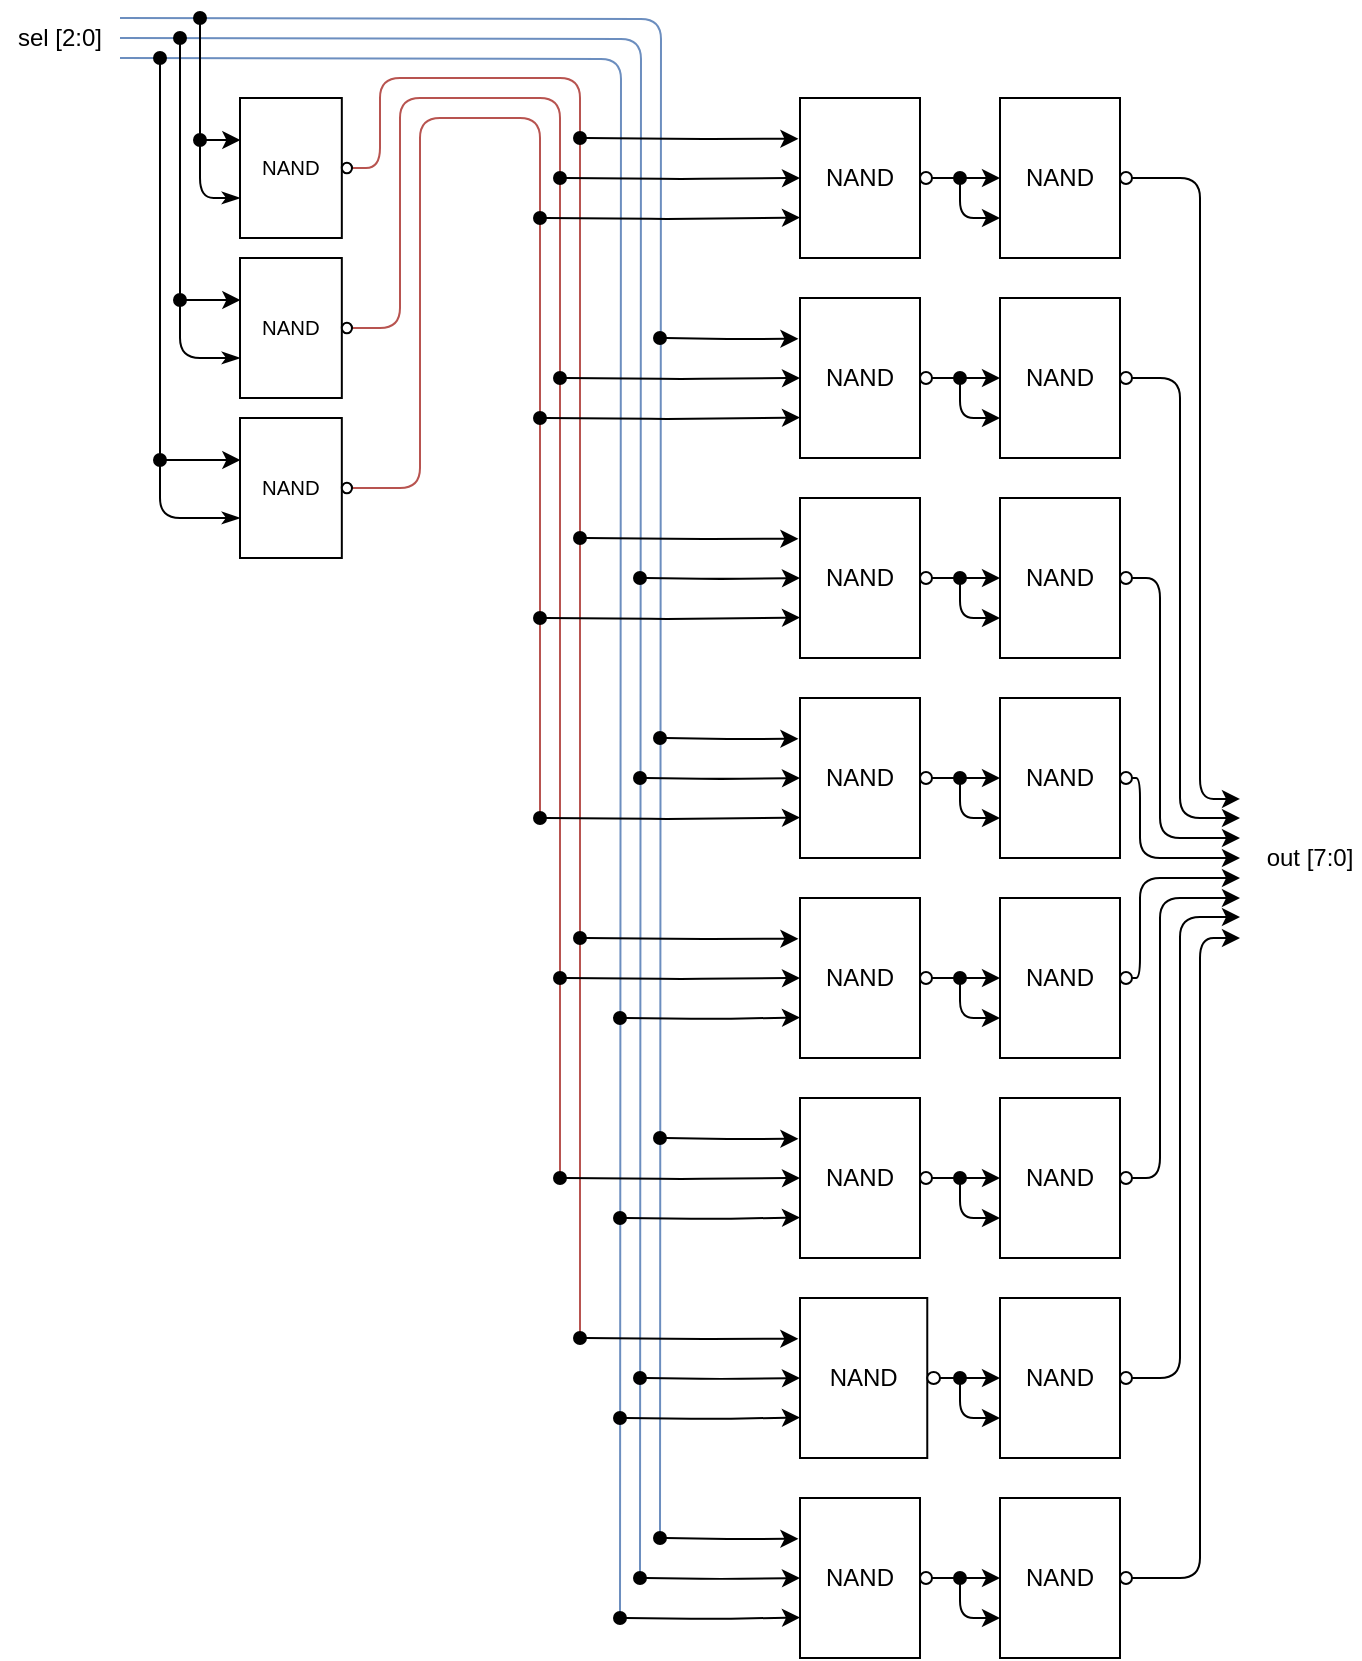 <mxfile version="13.7.7" type="device"><diagram id="KvJ4vhJm0uWfPOQiE7DD" name="Page-1"><mxGraphModel dx="184" dy="104" grid="1" gridSize="10" guides="1" tooltips="1" connect="1" arrows="1" fold="1" page="1" pageScale="1" pageWidth="827" pageHeight="1169" math="0" shadow="0"><root><mxCell id="0"/><mxCell id="1" parent="0"/><mxCell id="Ldr3t5ndQr98RIQ7RGcZ-53" value="" style="endArrow=none;html=1;edgeStyle=orthogonalEdgeStyle;endFill=0;fillColor=#dae8fc;strokeColor=#6c8ebf;" parent="1" edge="1"><mxGeometry width="50" height="50" relative="1" as="geometry"><mxPoint x="150" y="250" as="sourcePoint"/><mxPoint x="410" y="1020" as="targetPoint"/></mxGeometry></mxCell><mxCell id="Ldr3t5ndQr98RIQ7RGcZ-54" value="" style="endArrow=none;html=1;edgeStyle=orthogonalEdgeStyle;rounded=1;endFill=0;fillColor=#dae8fc;strokeColor=#6c8ebf;" parent="1" edge="1"><mxGeometry width="50" height="50" relative="1" as="geometry"><mxPoint x="150" y="240" as="sourcePoint"/><mxPoint x="420" y="1000" as="targetPoint"/></mxGeometry></mxCell><mxCell id="Ldr3t5ndQr98RIQ7RGcZ-55" value="" style="endArrow=none;html=1;edgeStyle=orthogonalEdgeStyle;rounded=1;endFill=0;fillColor=#dae8fc;strokeColor=#6c8ebf;" parent="1" edge="1"><mxGeometry width="50" height="50" relative="1" as="geometry"><mxPoint x="150" y="260" as="sourcePoint"/><mxPoint x="400" y="1040" as="targetPoint"/></mxGeometry></mxCell><mxCell id="Ldr3t5ndQr98RIQ7RGcZ-70" style="edgeStyle=orthogonalEdgeStyle;rounded=1;orthogonalLoop=1;jettySize=auto;html=1;endArrow=none;endFill=0;strokeColor=#b85450;fillColor=#f8cecc;" parent="1" source="Ldr3t5ndQr98RIQ7RGcZ-64" edge="1"><mxGeometry relative="1" as="geometry"><mxPoint x="380" y="900" as="targetPoint"/><Array as="points"><mxPoint x="280" y="315"/><mxPoint x="280" y="270"/><mxPoint x="380" y="270"/></Array></mxGeometry></mxCell><mxCell id="Ldr3t5ndQr98RIQ7RGcZ-71" style="edgeStyle=orthogonalEdgeStyle;rounded=1;orthogonalLoop=1;jettySize=auto;html=1;endArrow=none;endFill=0;strokeColor=#b85450;fillColor=#f8cecc;exitX=1;exitY=0.5;exitDx=0;exitDy=0;exitPerimeter=0;" parent="1" source="Ldr3t5ndQr98RIQ7RGcZ-79" edge="1"><mxGeometry relative="1" as="geometry"><mxPoint x="370" y="820" as="targetPoint"/><mxPoint x="256" y="395" as="sourcePoint"/><Array as="points"><mxPoint x="290" y="395"/><mxPoint x="290" y="280"/><mxPoint x="370" y="280"/></Array></mxGeometry></mxCell><mxCell id="Ldr3t5ndQr98RIQ7RGcZ-72" style="edgeStyle=orthogonalEdgeStyle;rounded=1;orthogonalLoop=1;jettySize=auto;html=1;endArrow=none;endFill=0;strokeColor=#b85450;fillColor=#f8cecc;exitX=1;exitY=0.5;exitDx=0;exitDy=0;exitPerimeter=0;" parent="1" source="Ldr3t5ndQr98RIQ7RGcZ-82" edge="1"><mxGeometry relative="1" as="geometry"><mxPoint x="360" y="640" as="targetPoint"/><mxPoint x="256" y="475" as="sourcePoint"/><Array as="points"><mxPoint x="300" y="475"/><mxPoint x="300" y="290"/><mxPoint x="360" y="290"/></Array></mxGeometry></mxCell><mxCell id="Ldr3t5ndQr98RIQ7RGcZ-46" style="edgeStyle=orthogonalEdgeStyle;orthogonalLoop=1;jettySize=auto;html=1;entryX=0;entryY=0.5;entryDx=0;entryDy=0;entryPerimeter=0;" parent="1" source="Ldr3t5ndQr98RIQ7RGcZ-1" target="Ldr3t5ndQr98RIQ7RGcZ-84" edge="1"><mxGeometry relative="1" as="geometry"><mxPoint x="620" y="320" as="targetPoint"/><Array as="points"/></mxGeometry></mxCell><mxCell id="Ldr3t5ndQr98RIQ7RGcZ-1" value="" style="verticalLabelPosition=bottom;shadow=0;dashed=0;align=center;html=1;verticalAlign=top;shape=mxgraph.electrical.iec_logic_gates.nand;" parent="1" vertex="1"><mxGeometry x="490" y="280" width="66" height="80" as="geometry"/></mxCell><mxCell id="Ldr3t5ndQr98RIQ7RGcZ-3" value="" style="endArrow=classic;html=1;edgeStyle=orthogonalEdgeStyle;entryX=0;entryY=0.5;entryDx=0;entryDy=0;entryPerimeter=0;startArrow=oval;startFill=1;" parent="1" target="Ldr3t5ndQr98RIQ7RGcZ-1" edge="1"><mxGeometry width="50" height="50" relative="1" as="geometry"><mxPoint x="370" y="320" as="sourcePoint"/><mxPoint x="559.996" y="319.41" as="targetPoint"/><Array as="points"/></mxGeometry></mxCell><mxCell id="Ldr3t5ndQr98RIQ7RGcZ-6" value="" style="endArrow=classic;html=1;edgeStyle=orthogonalEdgeStyle;entryX=0;entryY=0.747;entryDx=0;entryDy=0;entryPerimeter=0;startArrow=oval;startFill=1;" parent="1" target="Ldr3t5ndQr98RIQ7RGcZ-1" edge="1"><mxGeometry width="50" height="50" relative="1" as="geometry"><mxPoint x="360" y="340" as="sourcePoint"/><mxPoint x="507" y="340" as="targetPoint"/><Array as="points"/></mxGeometry></mxCell><mxCell id="Ldr3t5ndQr98RIQ7RGcZ-9" value="" style="endArrow=classic;html=1;entryX=-0.012;entryY=0.255;entryDx=0;entryDy=0;entryPerimeter=0;edgeStyle=orthogonalEdgeStyle;startArrow=oval;startFill=1;" parent="1" target="Ldr3t5ndQr98RIQ7RGcZ-1" edge="1"><mxGeometry width="50" height="50" relative="1" as="geometry"><mxPoint x="380" y="300" as="sourcePoint"/><mxPoint x="550" y="320" as="targetPoint"/></mxGeometry></mxCell><mxCell id="Ldr3t5ndQr98RIQ7RGcZ-10" value="" style="verticalLabelPosition=bottom;shadow=0;dashed=0;align=center;html=1;verticalAlign=top;shape=mxgraph.electrical.iec_logic_gates.nand;" parent="1" vertex="1"><mxGeometry x="490" y="380" width="66" height="80" as="geometry"/></mxCell><mxCell id="Ldr3t5ndQr98RIQ7RGcZ-11" value="" style="endArrow=classic;html=1;edgeStyle=orthogonalEdgeStyle;entryX=0;entryY=0.5;entryDx=0;entryDy=0;entryPerimeter=0;startArrow=oval;startFill=1;" parent="1" target="Ldr3t5ndQr98RIQ7RGcZ-10" edge="1"><mxGeometry width="50" height="50" relative="1" as="geometry"><mxPoint x="370" y="420" as="sourcePoint"/><mxPoint x="559.996" y="419.41" as="targetPoint"/><Array as="points"/></mxGeometry></mxCell><mxCell id="Ldr3t5ndQr98RIQ7RGcZ-12" value="" style="endArrow=classic;html=1;edgeStyle=orthogonalEdgeStyle;entryX=0;entryY=0.747;entryDx=0;entryDy=0;entryPerimeter=0;startArrow=oval;startFill=1;" parent="1" target="Ldr3t5ndQr98RIQ7RGcZ-10" edge="1"><mxGeometry width="50" height="50" relative="1" as="geometry"><mxPoint x="360" y="440" as="sourcePoint"/><mxPoint x="507" y="440" as="targetPoint"/><Array as="points"/></mxGeometry></mxCell><mxCell id="Ldr3t5ndQr98RIQ7RGcZ-13" value="" style="endArrow=classic;html=1;entryX=-0.012;entryY=0.255;entryDx=0;entryDy=0;entryPerimeter=0;edgeStyle=orthogonalEdgeStyle;startArrow=oval;startFill=1;" parent="1" target="Ldr3t5ndQr98RIQ7RGcZ-10" edge="1"><mxGeometry width="50" height="50" relative="1" as="geometry"><mxPoint x="420" y="400" as="sourcePoint"/><mxPoint x="550" y="420" as="targetPoint"/></mxGeometry></mxCell><mxCell id="Ldr3t5ndQr98RIQ7RGcZ-14" value="" style="verticalLabelPosition=bottom;shadow=0;dashed=0;align=center;html=1;verticalAlign=top;shape=mxgraph.electrical.iec_logic_gates.nand;" parent="1" vertex="1"><mxGeometry x="490" y="480" width="66" height="80" as="geometry"/></mxCell><mxCell id="Ldr3t5ndQr98RIQ7RGcZ-15" value="" style="endArrow=classic;html=1;edgeStyle=orthogonalEdgeStyle;entryX=0;entryY=0.5;entryDx=0;entryDy=0;entryPerimeter=0;startArrow=oval;startFill=1;" parent="1" target="Ldr3t5ndQr98RIQ7RGcZ-14" edge="1"><mxGeometry width="50" height="50" relative="1" as="geometry"><mxPoint x="410" y="520" as="sourcePoint"/><mxPoint x="559.996" y="519.41" as="targetPoint"/><Array as="points"/></mxGeometry></mxCell><mxCell id="Ldr3t5ndQr98RIQ7RGcZ-16" value="" style="endArrow=classic;html=1;edgeStyle=orthogonalEdgeStyle;entryX=0;entryY=0.747;entryDx=0;entryDy=0;entryPerimeter=0;startArrow=oval;startFill=1;" parent="1" target="Ldr3t5ndQr98RIQ7RGcZ-14" edge="1"><mxGeometry width="50" height="50" relative="1" as="geometry"><mxPoint x="360" y="540" as="sourcePoint"/><mxPoint x="507" y="540" as="targetPoint"/><Array as="points"/></mxGeometry></mxCell><mxCell id="Ldr3t5ndQr98RIQ7RGcZ-17" value="" style="endArrow=classic;html=1;entryX=-0.012;entryY=0.255;entryDx=0;entryDy=0;entryPerimeter=0;edgeStyle=orthogonalEdgeStyle;startArrow=oval;startFill=1;" parent="1" target="Ldr3t5ndQr98RIQ7RGcZ-14" edge="1"><mxGeometry width="50" height="50" relative="1" as="geometry"><mxPoint x="380" y="500" as="sourcePoint"/><mxPoint x="550" y="520" as="targetPoint"/></mxGeometry></mxCell><mxCell id="Ldr3t5ndQr98RIQ7RGcZ-18" value="" style="verticalLabelPosition=bottom;shadow=0;dashed=0;align=center;html=1;verticalAlign=top;shape=mxgraph.electrical.iec_logic_gates.nand;" parent="1" vertex="1"><mxGeometry x="490" y="580" width="66" height="80" as="geometry"/></mxCell><mxCell id="Ldr3t5ndQr98RIQ7RGcZ-19" value="" style="endArrow=classic;html=1;edgeStyle=orthogonalEdgeStyle;entryX=0;entryY=0.5;entryDx=0;entryDy=0;entryPerimeter=0;startArrow=oval;startFill=1;" parent="1" target="Ldr3t5ndQr98RIQ7RGcZ-18" edge="1"><mxGeometry width="50" height="50" relative="1" as="geometry"><mxPoint x="410" y="620" as="sourcePoint"/><mxPoint x="559.996" y="619.41" as="targetPoint"/><Array as="points"/></mxGeometry></mxCell><mxCell id="Ldr3t5ndQr98RIQ7RGcZ-20" value="" style="endArrow=classic;html=1;edgeStyle=orthogonalEdgeStyle;entryX=0;entryY=0.747;entryDx=0;entryDy=0;entryPerimeter=0;startArrow=oval;startFill=1;" parent="1" target="Ldr3t5ndQr98RIQ7RGcZ-18" edge="1"><mxGeometry width="50" height="50" relative="1" as="geometry"><mxPoint x="360" y="640" as="sourcePoint"/><mxPoint x="507" y="640" as="targetPoint"/><Array as="points"/></mxGeometry></mxCell><mxCell id="Ldr3t5ndQr98RIQ7RGcZ-21" value="" style="endArrow=classic;html=1;entryX=-0.012;entryY=0.255;entryDx=0;entryDy=0;entryPerimeter=0;edgeStyle=orthogonalEdgeStyle;startArrow=oval;startFill=1;" parent="1" target="Ldr3t5ndQr98RIQ7RGcZ-18" edge="1"><mxGeometry width="50" height="50" relative="1" as="geometry"><mxPoint x="420" y="600" as="sourcePoint"/><mxPoint x="550" y="620" as="targetPoint"/></mxGeometry></mxCell><mxCell id="Ldr3t5ndQr98RIQ7RGcZ-26" value="" style="verticalLabelPosition=bottom;shadow=0;dashed=0;align=center;html=1;verticalAlign=top;shape=mxgraph.electrical.iec_logic_gates.nand;" parent="1" vertex="1"><mxGeometry x="490" y="680" width="66" height="80" as="geometry"/></mxCell><mxCell id="Ldr3t5ndQr98RIQ7RGcZ-27" value="" style="endArrow=classic;html=1;edgeStyle=orthogonalEdgeStyle;entryX=0;entryY=0.5;entryDx=0;entryDy=0;entryPerimeter=0;startArrow=oval;startFill=1;" parent="1" target="Ldr3t5ndQr98RIQ7RGcZ-26" edge="1"><mxGeometry width="50" height="50" relative="1" as="geometry"><mxPoint x="370" y="720" as="sourcePoint"/><mxPoint x="559.996" y="719.41" as="targetPoint"/><Array as="points"/></mxGeometry></mxCell><mxCell id="Ldr3t5ndQr98RIQ7RGcZ-28" value="" style="endArrow=classic;html=1;edgeStyle=orthogonalEdgeStyle;entryX=0;entryY=0.747;entryDx=0;entryDy=0;entryPerimeter=0;startArrow=oval;startFill=1;" parent="1" target="Ldr3t5ndQr98RIQ7RGcZ-26" edge="1"><mxGeometry width="50" height="50" relative="1" as="geometry"><mxPoint x="400" y="740" as="sourcePoint"/><mxPoint x="507" y="740" as="targetPoint"/><Array as="points"/></mxGeometry></mxCell><mxCell id="Ldr3t5ndQr98RIQ7RGcZ-29" value="" style="endArrow=classic;html=1;entryX=-0.012;entryY=0.255;entryDx=0;entryDy=0;entryPerimeter=0;edgeStyle=orthogonalEdgeStyle;startArrow=oval;startFill=1;" parent="1" target="Ldr3t5ndQr98RIQ7RGcZ-26" edge="1"><mxGeometry width="50" height="50" relative="1" as="geometry"><mxPoint x="380" y="700" as="sourcePoint"/><mxPoint x="550" y="720" as="targetPoint"/></mxGeometry></mxCell><mxCell id="Ldr3t5ndQr98RIQ7RGcZ-30" value="" style="verticalLabelPosition=bottom;shadow=0;dashed=0;align=center;html=1;verticalAlign=top;shape=mxgraph.electrical.iec_logic_gates.nand;" parent="1" vertex="1"><mxGeometry x="490" y="780" width="66" height="80" as="geometry"/></mxCell><mxCell id="Ldr3t5ndQr98RIQ7RGcZ-31" value="" style="endArrow=classic;html=1;edgeStyle=orthogonalEdgeStyle;entryX=0;entryY=0.5;entryDx=0;entryDy=0;entryPerimeter=0;startArrow=oval;startFill=1;" parent="1" target="Ldr3t5ndQr98RIQ7RGcZ-30" edge="1"><mxGeometry width="50" height="50" relative="1" as="geometry"><mxPoint x="370" y="820" as="sourcePoint"/><mxPoint x="559.996" y="819.41" as="targetPoint"/><Array as="points"/></mxGeometry></mxCell><mxCell id="Ldr3t5ndQr98RIQ7RGcZ-32" value="" style="endArrow=classic;html=1;edgeStyle=orthogonalEdgeStyle;entryX=0;entryY=0.747;entryDx=0;entryDy=0;entryPerimeter=0;startArrow=oval;startFill=1;" parent="1" target="Ldr3t5ndQr98RIQ7RGcZ-30" edge="1"><mxGeometry width="50" height="50" relative="1" as="geometry"><mxPoint x="400" y="840" as="sourcePoint"/><mxPoint x="507" y="840" as="targetPoint"/><Array as="points"/></mxGeometry></mxCell><mxCell id="Ldr3t5ndQr98RIQ7RGcZ-33" value="" style="endArrow=classic;html=1;entryX=-0.012;entryY=0.255;entryDx=0;entryDy=0;entryPerimeter=0;edgeStyle=orthogonalEdgeStyle;startArrow=oval;startFill=1;" parent="1" target="Ldr3t5ndQr98RIQ7RGcZ-30" edge="1"><mxGeometry width="50" height="50" relative="1" as="geometry"><mxPoint x="420" y="800" as="sourcePoint"/><mxPoint x="550" y="820" as="targetPoint"/></mxGeometry></mxCell><mxCell id="Ldr3t5ndQr98RIQ7RGcZ-34" value="" style="verticalLabelPosition=bottom;shadow=0;dashed=0;align=center;html=1;verticalAlign=top;shape=mxgraph.electrical.iec_logic_gates.nand;" parent="1" vertex="1"><mxGeometry x="490" y="880" width="70" height="80" as="geometry"/></mxCell><mxCell id="Ldr3t5ndQr98RIQ7RGcZ-35" value="" style="endArrow=classic;html=1;edgeStyle=orthogonalEdgeStyle;entryX=0;entryY=0.5;entryDx=0;entryDy=0;entryPerimeter=0;startArrow=oval;startFill=1;" parent="1" target="Ldr3t5ndQr98RIQ7RGcZ-34" edge="1"><mxGeometry width="50" height="50" relative="1" as="geometry"><mxPoint x="410" y="920" as="sourcePoint"/><mxPoint x="559.996" y="919.41" as="targetPoint"/><Array as="points"/></mxGeometry></mxCell><mxCell id="Ldr3t5ndQr98RIQ7RGcZ-36" value="" style="endArrow=classic;html=1;edgeStyle=orthogonalEdgeStyle;entryX=0;entryY=0.747;entryDx=0;entryDy=0;entryPerimeter=0;startArrow=oval;startFill=1;" parent="1" target="Ldr3t5ndQr98RIQ7RGcZ-34" edge="1"><mxGeometry width="50" height="50" relative="1" as="geometry"><mxPoint x="400" y="940" as="sourcePoint"/><mxPoint x="507" y="940" as="targetPoint"/><Array as="points"/></mxGeometry></mxCell><mxCell id="Ldr3t5ndQr98RIQ7RGcZ-37" value="" style="endArrow=classic;html=1;entryX=-0.012;entryY=0.255;entryDx=0;entryDy=0;entryPerimeter=0;edgeStyle=orthogonalEdgeStyle;startArrow=oval;startFill=1;" parent="1" target="Ldr3t5ndQr98RIQ7RGcZ-34" edge="1"><mxGeometry width="50" height="50" relative="1" as="geometry"><mxPoint x="380" y="900" as="sourcePoint"/><mxPoint x="550" y="920" as="targetPoint"/></mxGeometry></mxCell><mxCell id="Ldr3t5ndQr98RIQ7RGcZ-38" value="" style="verticalLabelPosition=bottom;shadow=0;dashed=0;align=center;html=1;verticalAlign=top;shape=mxgraph.electrical.iec_logic_gates.nand;" parent="1" vertex="1"><mxGeometry x="490" y="980" width="66" height="80" as="geometry"/></mxCell><mxCell id="Ldr3t5ndQr98RIQ7RGcZ-39" value="" style="endArrow=classic;html=1;edgeStyle=orthogonalEdgeStyle;entryX=0;entryY=0.5;entryDx=0;entryDy=0;entryPerimeter=0;startArrow=oval;startFill=1;" parent="1" target="Ldr3t5ndQr98RIQ7RGcZ-38" edge="1"><mxGeometry width="50" height="50" relative="1" as="geometry"><mxPoint x="410" y="1020" as="sourcePoint"/><mxPoint x="559.996" y="1019.41" as="targetPoint"/><Array as="points"/></mxGeometry></mxCell><mxCell id="Ldr3t5ndQr98RIQ7RGcZ-40" value="" style="endArrow=classic;html=1;edgeStyle=orthogonalEdgeStyle;entryX=0;entryY=0.747;entryDx=0;entryDy=0;entryPerimeter=0;startArrow=oval;startFill=1;" parent="1" target="Ldr3t5ndQr98RIQ7RGcZ-38" edge="1"><mxGeometry width="50" height="50" relative="1" as="geometry"><mxPoint x="400" y="1040" as="sourcePoint"/><mxPoint x="507" y="1040" as="targetPoint"/><Array as="points"/></mxGeometry></mxCell><mxCell id="Ldr3t5ndQr98RIQ7RGcZ-41" value="" style="endArrow=classic;html=1;entryX=-0.012;entryY=0.255;entryDx=0;entryDy=0;entryPerimeter=0;edgeStyle=orthogonalEdgeStyle;startArrow=oval;startFill=1;" parent="1" target="Ldr3t5ndQr98RIQ7RGcZ-38" edge="1"><mxGeometry width="50" height="50" relative="1" as="geometry"><mxPoint x="420" y="1000" as="sourcePoint"/><mxPoint x="550" y="1020" as="targetPoint"/></mxGeometry></mxCell><mxCell id="Ldr3t5ndQr98RIQ7RGcZ-65" style="edgeStyle=orthogonalEdgeStyle;rounded=1;orthogonalLoop=1;jettySize=auto;html=1;endArrow=classicThin;endFill=1;strokeColor=#000000;startArrow=oval;startFill=1;entryX=0;entryY=0.714;entryDx=0;entryDy=0;entryPerimeter=0;" parent="1" target="Ldr3t5ndQr98RIQ7RGcZ-64" edge="1"><mxGeometry relative="1" as="geometry"><mxPoint x="190" y="240" as="sourcePoint"/><Array as="points"><mxPoint x="190" y="330"/></Array></mxGeometry></mxCell><mxCell id="Ldr3t5ndQr98RIQ7RGcZ-64" value="" style="verticalLabelPosition=bottom;shadow=0;dashed=0;align=center;html=1;verticalAlign=top;shape=mxgraph.electrical.iec_logic_gates.nand;" parent="1" vertex="1"><mxGeometry x="210" y="280" width="56" height="70" as="geometry"/></mxCell><mxCell id="Ldr3t5ndQr98RIQ7RGcZ-75" value="sel [2:0]" style="text;html=1;strokeColor=none;fillColor=none;align=center;verticalAlign=middle;whiteSpace=wrap;rounded=0;" parent="1" vertex="1"><mxGeometry x="90" y="240" width="60" height="20" as="geometry"/></mxCell><mxCell id="Ldr3t5ndQr98RIQ7RGcZ-77" value="" style="endArrow=classic;html=1;startArrow=oval;startFill=1;edgeStyle=orthogonalEdgeStyle;entryX=0.003;entryY=0.3;entryDx=0;entryDy=0;entryPerimeter=0;fillColor=#f5f5f5;endFill=1;" parent="1" target="Ldr3t5ndQr98RIQ7RGcZ-64" edge="1"><mxGeometry width="50" height="50" relative="1" as="geometry"><mxPoint x="190" y="301" as="sourcePoint"/><mxPoint x="320" y="340" as="targetPoint"/><Array as="points"><mxPoint x="200" y="301"/><mxPoint x="200" y="301"/></Array></mxGeometry></mxCell><mxCell id="Ldr3t5ndQr98RIQ7RGcZ-78" style="edgeStyle=orthogonalEdgeStyle;rounded=1;orthogonalLoop=1;jettySize=auto;html=1;endArrow=classicThin;endFill=1;strokeColor=#000000;startArrow=oval;startFill=1;entryX=0;entryY=0.714;entryDx=0;entryDy=0;entryPerimeter=0;" parent="1" target="Ldr3t5ndQr98RIQ7RGcZ-79" edge="1"><mxGeometry relative="1" as="geometry"><mxPoint x="180" y="250" as="sourcePoint"/><Array as="points"><mxPoint x="180" y="320"/><mxPoint x="180" y="410"/></Array></mxGeometry></mxCell><mxCell id="Ldr3t5ndQr98RIQ7RGcZ-79" value="" style="verticalLabelPosition=bottom;shadow=0;dashed=0;align=center;html=1;verticalAlign=top;shape=mxgraph.electrical.iec_logic_gates.nand;" parent="1" vertex="1"><mxGeometry x="210" y="360" width="56" height="70" as="geometry"/></mxCell><mxCell id="Ldr3t5ndQr98RIQ7RGcZ-80" value="" style="endArrow=classic;html=1;startArrow=oval;startFill=1;edgeStyle=orthogonalEdgeStyle;entryX=0.003;entryY=0.3;entryDx=0;entryDy=0;entryPerimeter=0;fillColor=#f5f5f5;" parent="1" target="Ldr3t5ndQr98RIQ7RGcZ-79" edge="1"><mxGeometry width="50" height="50" relative="1" as="geometry"><mxPoint x="180" y="381" as="sourcePoint"/><mxPoint x="320" y="420" as="targetPoint"/><Array as="points"><mxPoint x="200" y="381"/><mxPoint x="200" y="381"/></Array></mxGeometry></mxCell><mxCell id="Ldr3t5ndQr98RIQ7RGcZ-81" style="edgeStyle=orthogonalEdgeStyle;rounded=1;orthogonalLoop=1;jettySize=auto;html=1;endArrow=classicThin;endFill=1;strokeColor=#000000;startArrow=oval;startFill=1;entryX=0;entryY=0.714;entryDx=0;entryDy=0;entryPerimeter=0;" parent="1" target="Ldr3t5ndQr98RIQ7RGcZ-82" edge="1"><mxGeometry relative="1" as="geometry"><mxPoint x="170" y="260" as="sourcePoint"/><Array as="points"><mxPoint x="170" y="490"/></Array></mxGeometry></mxCell><mxCell id="Ldr3t5ndQr98RIQ7RGcZ-82" value="" style="verticalLabelPosition=bottom;shadow=0;dashed=0;align=center;html=1;verticalAlign=top;shape=mxgraph.electrical.iec_logic_gates.nand;" parent="1" vertex="1"><mxGeometry x="210" y="440" width="56" height="70" as="geometry"/></mxCell><mxCell id="Ldr3t5ndQr98RIQ7RGcZ-83" value="" style="endArrow=classic;html=1;startArrow=oval;startFill=1;edgeStyle=orthogonalEdgeStyle;entryX=0.003;entryY=0.3;entryDx=0;entryDy=0;entryPerimeter=0;fillColor=#f5f5f5;" parent="1" target="Ldr3t5ndQr98RIQ7RGcZ-82" edge="1"><mxGeometry width="50" height="50" relative="1" as="geometry"><mxPoint x="170" y="461" as="sourcePoint"/><mxPoint x="300" y="500" as="targetPoint"/><Array as="points"><mxPoint x="180" y="461"/><mxPoint x="180" y="461"/></Array></mxGeometry></mxCell><mxCell id="Ldr3t5ndQr98RIQ7RGcZ-120" style="edgeStyle=orthogonalEdgeStyle;rounded=1;orthogonalLoop=1;jettySize=auto;html=1;startArrow=none;startFill=0;endArrow=classic;endFill=1;strokeColor=#000000;" parent="1" source="Ldr3t5ndQr98RIQ7RGcZ-84" edge="1"><mxGeometry relative="1" as="geometry"><mxPoint x="710" y="630.465" as="targetPoint"/><Array as="points"><mxPoint x="690" y="320"/><mxPoint x="690" y="631"/></Array></mxGeometry></mxCell><mxCell id="Ldr3t5ndQr98RIQ7RGcZ-84" value="" style="verticalLabelPosition=bottom;shadow=0;dashed=0;align=center;html=1;verticalAlign=top;shape=mxgraph.electrical.iec_logic_gates.nand;" parent="1" vertex="1"><mxGeometry x="590" y="280" width="66" height="80" as="geometry"/></mxCell><mxCell id="Ldr3t5ndQr98RIQ7RGcZ-92" value="" style="endArrow=classic;html=1;strokeColor=#000000;edgeStyle=orthogonalEdgeStyle;startArrow=oval;startFill=1;entryX=0;entryY=0.75;entryDx=0;entryDy=0;entryPerimeter=0;" parent="1" target="Ldr3t5ndQr98RIQ7RGcZ-84" edge="1"><mxGeometry width="50" height="50" relative="1" as="geometry"><mxPoint x="570" y="320" as="sourcePoint"/><mxPoint x="610" y="350" as="targetPoint"/><Array as="points"><mxPoint x="570" y="340"/></Array></mxGeometry></mxCell><mxCell id="Ldr3t5ndQr98RIQ7RGcZ-95" style="edgeStyle=orthogonalEdgeStyle;orthogonalLoop=1;jettySize=auto;html=1;entryX=0;entryY=0.5;entryDx=0;entryDy=0;entryPerimeter=0;" parent="1" source="Ldr3t5ndQr98RIQ7RGcZ-10" target="Ldr3t5ndQr98RIQ7RGcZ-96" edge="1"><mxGeometry relative="1" as="geometry"><mxPoint x="620" y="420" as="targetPoint"/><mxPoint x="556" y="420" as="sourcePoint"/><Array as="points"/></mxGeometry></mxCell><mxCell id="Ldr3t5ndQr98RIQ7RGcZ-119" style="edgeStyle=orthogonalEdgeStyle;rounded=1;orthogonalLoop=1;jettySize=auto;html=1;startArrow=none;startFill=0;endArrow=classic;endFill=1;strokeColor=#000000;" parent="1" source="Ldr3t5ndQr98RIQ7RGcZ-96" edge="1"><mxGeometry relative="1" as="geometry"><mxPoint x="710" y="640" as="targetPoint"/><Array as="points"><mxPoint x="680" y="420"/><mxPoint x="680" y="640"/></Array></mxGeometry></mxCell><mxCell id="Ldr3t5ndQr98RIQ7RGcZ-96" value="" style="verticalLabelPosition=bottom;shadow=0;dashed=0;align=center;html=1;verticalAlign=top;shape=mxgraph.electrical.iec_logic_gates.nand;" parent="1" vertex="1"><mxGeometry x="590" y="380" width="66" height="80" as="geometry"/></mxCell><mxCell id="Ldr3t5ndQr98RIQ7RGcZ-97" value="" style="endArrow=classic;html=1;strokeColor=#000000;edgeStyle=orthogonalEdgeStyle;startArrow=oval;startFill=1;entryX=0;entryY=0.75;entryDx=0;entryDy=0;entryPerimeter=0;" parent="1" target="Ldr3t5ndQr98RIQ7RGcZ-96" edge="1"><mxGeometry width="50" height="50" relative="1" as="geometry"><mxPoint x="570" y="420" as="sourcePoint"/><mxPoint x="610" y="450" as="targetPoint"/><Array as="points"><mxPoint x="570" y="440"/></Array></mxGeometry></mxCell><mxCell id="Ldr3t5ndQr98RIQ7RGcZ-98" style="edgeStyle=orthogonalEdgeStyle;orthogonalLoop=1;jettySize=auto;html=1;entryX=0;entryY=0.5;entryDx=0;entryDy=0;entryPerimeter=0;" parent="1" source="Ldr3t5ndQr98RIQ7RGcZ-14" target="Ldr3t5ndQr98RIQ7RGcZ-99" edge="1"><mxGeometry relative="1" as="geometry"><mxPoint x="620" y="520" as="targetPoint"/><mxPoint x="556" y="520" as="sourcePoint"/><Array as="points"/></mxGeometry></mxCell><mxCell id="Ldr3t5ndQr98RIQ7RGcZ-118" style="edgeStyle=orthogonalEdgeStyle;rounded=1;orthogonalLoop=1;jettySize=auto;html=1;startArrow=none;startFill=0;endArrow=classic;endFill=1;strokeColor=#000000;" parent="1" source="Ldr3t5ndQr98RIQ7RGcZ-99" edge="1"><mxGeometry relative="1" as="geometry"><mxPoint x="710" y="650" as="targetPoint"/><Array as="points"><mxPoint x="670" y="520"/><mxPoint x="670" y="650"/></Array></mxGeometry></mxCell><mxCell id="Ldr3t5ndQr98RIQ7RGcZ-99" value="" style="verticalLabelPosition=bottom;shadow=0;dashed=0;align=center;html=1;verticalAlign=top;shape=mxgraph.electrical.iec_logic_gates.nand;" parent="1" vertex="1"><mxGeometry x="590" y="480" width="66" height="80" as="geometry"/></mxCell><mxCell id="Ldr3t5ndQr98RIQ7RGcZ-100" value="" style="endArrow=classic;html=1;strokeColor=#000000;edgeStyle=orthogonalEdgeStyle;startArrow=oval;startFill=1;entryX=0;entryY=0.75;entryDx=0;entryDy=0;entryPerimeter=0;" parent="1" target="Ldr3t5ndQr98RIQ7RGcZ-99" edge="1"><mxGeometry width="50" height="50" relative="1" as="geometry"><mxPoint x="570" y="520" as="sourcePoint"/><mxPoint x="610" y="550" as="targetPoint"/><Array as="points"><mxPoint x="570" y="540"/></Array></mxGeometry></mxCell><mxCell id="Ldr3t5ndQr98RIQ7RGcZ-101" style="edgeStyle=orthogonalEdgeStyle;orthogonalLoop=1;jettySize=auto;html=1;entryX=0;entryY=0.5;entryDx=0;entryDy=0;entryPerimeter=0;" parent="1" source="Ldr3t5ndQr98RIQ7RGcZ-18" target="Ldr3t5ndQr98RIQ7RGcZ-102" edge="1"><mxGeometry relative="1" as="geometry"><mxPoint x="620" y="620" as="targetPoint"/><mxPoint x="556" y="620" as="sourcePoint"/><Array as="points"/></mxGeometry></mxCell><mxCell id="Ldr3t5ndQr98RIQ7RGcZ-117" style="edgeStyle=orthogonalEdgeStyle;rounded=1;orthogonalLoop=1;jettySize=auto;html=1;startArrow=none;startFill=0;endArrow=classic;endFill=1;strokeColor=#000000;" parent="1" source="Ldr3t5ndQr98RIQ7RGcZ-102" edge="1"><mxGeometry relative="1" as="geometry"><mxPoint x="710" y="660" as="targetPoint"/><Array as="points"><mxPoint x="660" y="620"/><mxPoint x="660" y="660"/></Array></mxGeometry></mxCell><mxCell id="Ldr3t5ndQr98RIQ7RGcZ-102" value="" style="verticalLabelPosition=bottom;shadow=0;dashed=0;align=center;html=1;verticalAlign=top;shape=mxgraph.electrical.iec_logic_gates.nand;" parent="1" vertex="1"><mxGeometry x="590" y="580" width="66" height="80" as="geometry"/></mxCell><mxCell id="Ldr3t5ndQr98RIQ7RGcZ-103" value="" style="endArrow=classic;html=1;strokeColor=#000000;edgeStyle=orthogonalEdgeStyle;startArrow=oval;startFill=1;entryX=0;entryY=0.75;entryDx=0;entryDy=0;entryPerimeter=0;" parent="1" target="Ldr3t5ndQr98RIQ7RGcZ-102" edge="1"><mxGeometry width="50" height="50" relative="1" as="geometry"><mxPoint x="570" y="620" as="sourcePoint"/><mxPoint x="610" y="650" as="targetPoint"/><Array as="points"><mxPoint x="570" y="640"/></Array></mxGeometry></mxCell><mxCell id="Ldr3t5ndQr98RIQ7RGcZ-104" style="edgeStyle=orthogonalEdgeStyle;orthogonalLoop=1;jettySize=auto;html=1;entryX=0;entryY=0.5;entryDx=0;entryDy=0;entryPerimeter=0;" parent="1" source="Ldr3t5ndQr98RIQ7RGcZ-26" target="Ldr3t5ndQr98RIQ7RGcZ-105" edge="1"><mxGeometry relative="1" as="geometry"><mxPoint x="620" y="720" as="targetPoint"/><mxPoint x="556" y="720" as="sourcePoint"/><Array as="points"/></mxGeometry></mxCell><mxCell id="Ldr3t5ndQr98RIQ7RGcZ-121" style="edgeStyle=orthogonalEdgeStyle;rounded=1;orthogonalLoop=1;jettySize=auto;html=1;startArrow=none;startFill=0;endArrow=classic;endFill=1;strokeColor=#000000;" parent="1" source="Ldr3t5ndQr98RIQ7RGcZ-105" edge="1"><mxGeometry relative="1" as="geometry"><mxPoint x="710" y="670" as="targetPoint"/><Array as="points"><mxPoint x="660" y="720"/><mxPoint x="660" y="670"/></Array></mxGeometry></mxCell><mxCell id="Ldr3t5ndQr98RIQ7RGcZ-105" value="" style="verticalLabelPosition=bottom;shadow=0;dashed=0;align=center;html=1;verticalAlign=top;shape=mxgraph.electrical.iec_logic_gates.nand;" parent="1" vertex="1"><mxGeometry x="590" y="680" width="66" height="80" as="geometry"/></mxCell><mxCell id="Ldr3t5ndQr98RIQ7RGcZ-106" value="" style="endArrow=classic;html=1;strokeColor=#000000;edgeStyle=orthogonalEdgeStyle;startArrow=oval;startFill=1;entryX=0;entryY=0.75;entryDx=0;entryDy=0;entryPerimeter=0;" parent="1" target="Ldr3t5ndQr98RIQ7RGcZ-105" edge="1"><mxGeometry width="50" height="50" relative="1" as="geometry"><mxPoint x="570" y="720" as="sourcePoint"/><mxPoint x="610" y="750" as="targetPoint"/><Array as="points"><mxPoint x="570" y="740"/></Array></mxGeometry></mxCell><mxCell id="Ldr3t5ndQr98RIQ7RGcZ-107" style="edgeStyle=orthogonalEdgeStyle;orthogonalLoop=1;jettySize=auto;html=1;entryX=0;entryY=0.5;entryDx=0;entryDy=0;entryPerimeter=0;" parent="1" source="Ldr3t5ndQr98RIQ7RGcZ-30" target="Ldr3t5ndQr98RIQ7RGcZ-108" edge="1"><mxGeometry relative="1" as="geometry"><mxPoint x="620" y="820" as="targetPoint"/><mxPoint x="556" y="820.029" as="sourcePoint"/><Array as="points"/></mxGeometry></mxCell><mxCell id="Ldr3t5ndQr98RIQ7RGcZ-122" style="edgeStyle=orthogonalEdgeStyle;rounded=1;orthogonalLoop=1;jettySize=auto;html=1;startArrow=none;startFill=0;endArrow=classic;endFill=1;strokeColor=#000000;" parent="1" source="Ldr3t5ndQr98RIQ7RGcZ-108" edge="1"><mxGeometry relative="1" as="geometry"><mxPoint x="710" y="680" as="targetPoint"/><Array as="points"><mxPoint x="670" y="820"/><mxPoint x="670" y="680"/></Array></mxGeometry></mxCell><mxCell id="Ldr3t5ndQr98RIQ7RGcZ-108" value="" style="verticalLabelPosition=bottom;shadow=0;dashed=0;align=center;html=1;verticalAlign=top;shape=mxgraph.electrical.iec_logic_gates.nand;" parent="1" vertex="1"><mxGeometry x="590" y="780" width="66" height="80" as="geometry"/></mxCell><mxCell id="Ldr3t5ndQr98RIQ7RGcZ-109" value="" style="endArrow=classic;html=1;strokeColor=#000000;edgeStyle=orthogonalEdgeStyle;startArrow=oval;startFill=1;entryX=0;entryY=0.75;entryDx=0;entryDy=0;entryPerimeter=0;" parent="1" target="Ldr3t5ndQr98RIQ7RGcZ-108" edge="1"><mxGeometry width="50" height="50" relative="1" as="geometry"><mxPoint x="570" y="820" as="sourcePoint"/><mxPoint x="610" y="850" as="targetPoint"/><Array as="points"><mxPoint x="570" y="840"/></Array></mxGeometry></mxCell><mxCell id="Ldr3t5ndQr98RIQ7RGcZ-110" style="edgeStyle=orthogonalEdgeStyle;orthogonalLoop=1;jettySize=auto;html=1;entryX=0;entryY=0.5;entryDx=0;entryDy=0;entryPerimeter=0;" parent="1" source="Ldr3t5ndQr98RIQ7RGcZ-34" target="Ldr3t5ndQr98RIQ7RGcZ-111" edge="1"><mxGeometry relative="1" as="geometry"><mxPoint x="620" y="920" as="targetPoint"/><mxPoint x="556" y="920.029" as="sourcePoint"/><Array as="points"/></mxGeometry></mxCell><mxCell id="Ldr3t5ndQr98RIQ7RGcZ-123" style="edgeStyle=orthogonalEdgeStyle;rounded=1;orthogonalLoop=1;jettySize=auto;html=1;startArrow=none;startFill=0;endArrow=classic;endFill=1;strokeColor=#000000;" parent="1" source="Ldr3t5ndQr98RIQ7RGcZ-111" edge="1"><mxGeometry relative="1" as="geometry"><mxPoint x="710" y="689.535" as="targetPoint"/><Array as="points"><mxPoint x="680" y="920"/><mxPoint x="680" y="690"/></Array></mxGeometry></mxCell><mxCell id="Ldr3t5ndQr98RIQ7RGcZ-111" value="" style="verticalLabelPosition=bottom;shadow=0;dashed=0;align=center;html=1;verticalAlign=top;shape=mxgraph.electrical.iec_logic_gates.nand;" parent="1" vertex="1"><mxGeometry x="590" y="880" width="66" height="80" as="geometry"/></mxCell><mxCell id="Ldr3t5ndQr98RIQ7RGcZ-112" value="" style="endArrow=classic;html=1;strokeColor=#000000;edgeStyle=orthogonalEdgeStyle;startArrow=oval;startFill=1;entryX=0;entryY=0.75;entryDx=0;entryDy=0;entryPerimeter=0;" parent="1" target="Ldr3t5ndQr98RIQ7RGcZ-111" edge="1"><mxGeometry width="50" height="50" relative="1" as="geometry"><mxPoint x="570" y="920" as="sourcePoint"/><mxPoint x="610" y="950" as="targetPoint"/><Array as="points"><mxPoint x="570" y="940"/></Array></mxGeometry></mxCell><mxCell id="Ldr3t5ndQr98RIQ7RGcZ-113" style="edgeStyle=orthogonalEdgeStyle;orthogonalLoop=1;jettySize=auto;html=1;entryX=0;entryY=0.5;entryDx=0;entryDy=0;entryPerimeter=0;" parent="1" source="Ldr3t5ndQr98RIQ7RGcZ-38" target="Ldr3t5ndQr98RIQ7RGcZ-114" edge="1"><mxGeometry relative="1" as="geometry"><mxPoint x="620" y="1020" as="targetPoint"/><mxPoint x="556" y="1020.029" as="sourcePoint"/><Array as="points"/></mxGeometry></mxCell><mxCell id="Ldr3t5ndQr98RIQ7RGcZ-124" style="edgeStyle=orthogonalEdgeStyle;rounded=1;orthogonalLoop=1;jettySize=auto;html=1;startArrow=none;startFill=0;endArrow=classic;endFill=1;strokeColor=#000000;" parent="1" source="Ldr3t5ndQr98RIQ7RGcZ-114" edge="1"><mxGeometry relative="1" as="geometry"><mxPoint x="710" y="700" as="targetPoint"/><Array as="points"><mxPoint x="690" y="1020"/><mxPoint x="690" y="700"/></Array></mxGeometry></mxCell><mxCell id="Ldr3t5ndQr98RIQ7RGcZ-114" value="" style="verticalLabelPosition=bottom;shadow=0;dashed=0;align=center;html=1;verticalAlign=top;shape=mxgraph.electrical.iec_logic_gates.nand;" parent="1" vertex="1"><mxGeometry x="590" y="980" width="66" height="80" as="geometry"/></mxCell><mxCell id="Ldr3t5ndQr98RIQ7RGcZ-115" value="" style="endArrow=classic;html=1;strokeColor=#000000;edgeStyle=orthogonalEdgeStyle;startArrow=oval;startFill=1;entryX=0;entryY=0.75;entryDx=0;entryDy=0;entryPerimeter=0;" parent="1" target="Ldr3t5ndQr98RIQ7RGcZ-114" edge="1"><mxGeometry width="50" height="50" relative="1" as="geometry"><mxPoint x="570" y="1020" as="sourcePoint"/><mxPoint x="610" y="1050" as="targetPoint"/><Array as="points"><mxPoint x="570" y="1040"/></Array></mxGeometry></mxCell><mxCell id="Ldr3t5ndQr98RIQ7RGcZ-125" value="out [7:0]" style="text;html=1;strokeColor=none;fillColor=none;align=center;verticalAlign=middle;whiteSpace=wrap;rounded=0;" parent="1" vertex="1"><mxGeometry x="720" y="650" width="50" height="20" as="geometry"/></mxCell></root></mxGraphModel></diagram></mxfile>